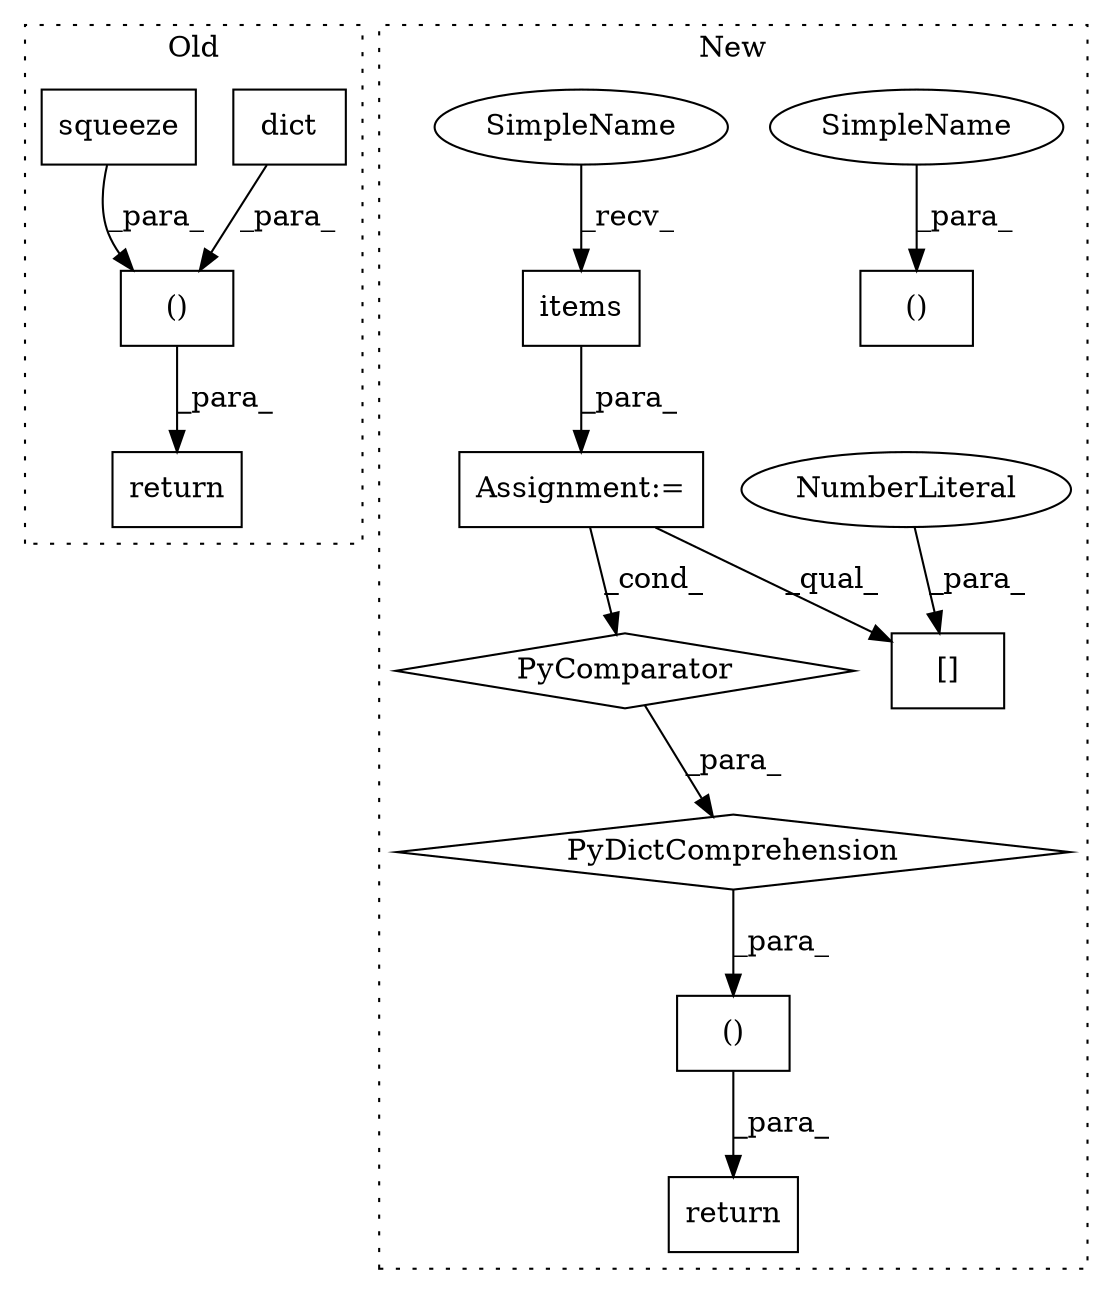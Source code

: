 digraph G {
subgraph cluster0 {
1 [label="dict" a="32" s="2988,3005" l="5,1" shape="box"];
6 [label="return" a="41" s="2957" l="12" shape="box"];
8 [label="()" a="106" s="2969" l="37" shape="box"];
13 [label="squeeze" a="32" s="2796,2812" l="8,1" shape="box"];
label = "Old";
style="dotted";
}
subgraph cluster1 {
2 [label="items" a="32" s="2869" l="7" shape="box"];
3 [label="Assignment:=" a="7" s="2850" l="35" shape="box"];
4 [label="PyComparator" a="113" s="2850" l="35" shape="diamond"];
5 [label="PyDictComprehension" a="110" s="2772" l="121" shape="diamond"];
7 [label="return" a="41" s="2726" l="12" shape="box"];
9 [label="()" a="106" s="2738" l="148" shape="box"];
10 [label="[]" a="2" s="2778,2781" l="2,1" shape="box"];
11 [label="NumberLiteral" a="34" s="2780" l="1" shape="ellipse"];
12 [label="()" a="106" s="2647" l="31" shape="box"];
14 [label="SimpleName" a="42" s="2667" l="11" shape="ellipse"];
15 [label="SimpleName" a="42" s="2857" l="11" shape="ellipse"];
label = "New";
style="dotted";
}
1 -> 8 [label="_para_"];
2 -> 3 [label="_para_"];
3 -> 10 [label="_qual_"];
3 -> 4 [label="_cond_"];
4 -> 5 [label="_para_"];
5 -> 9 [label="_para_"];
8 -> 6 [label="_para_"];
9 -> 7 [label="_para_"];
11 -> 10 [label="_para_"];
13 -> 8 [label="_para_"];
14 -> 12 [label="_para_"];
15 -> 2 [label="_recv_"];
}